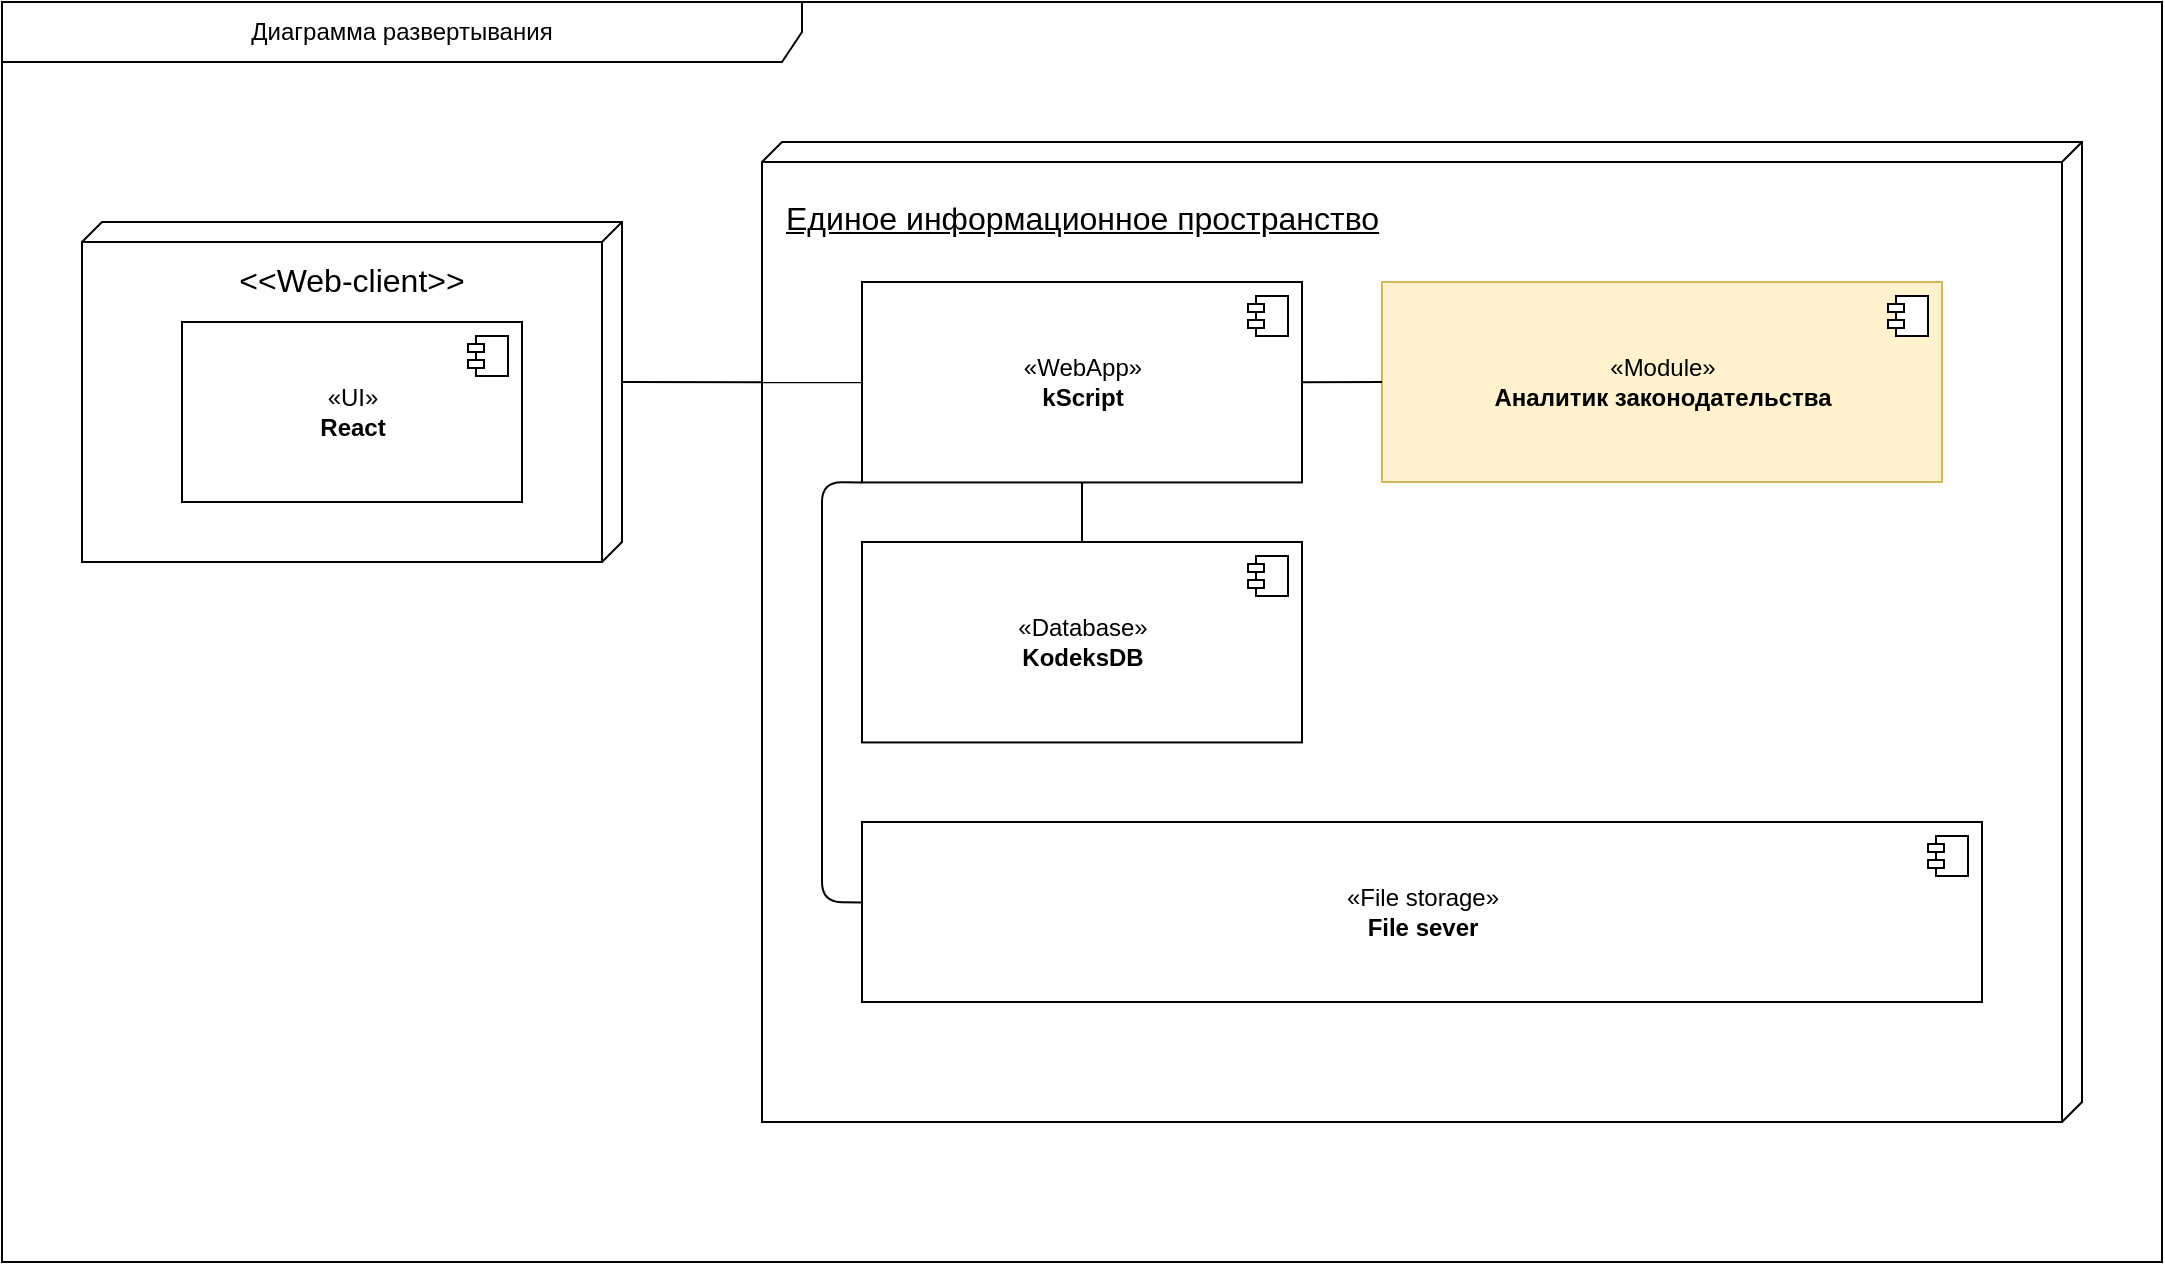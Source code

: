 <mxfile version="14.1.8" type="device"><diagram name="Page-1" id="e7e014a7-5840-1c2e-5031-d8a46d1fe8dd"><mxGraphModel dx="2979" dy="1343" grid="1" gridSize="10" guides="1" tooltips="1" connect="1" arrows="1" fold="1" page="1" pageScale="1" pageWidth="1169" pageHeight="826" background="none" math="0" shadow="0"><root><mxCell id="0"/><mxCell id="1" parent="0"/><mxCell id="31887JfQ04T_51z_vyh9-67" value="Диаграмма развертывания" style="shape=umlFrame;whiteSpace=wrap;html=1;width=400;height=30;" parent="1" vertex="1"><mxGeometry x="-250" y="230" width="1080" height="630" as="geometry"/></mxCell><mxCell id="Ja1YPHmaNhb-Zqx3PZYz-25" value="" style="group;fillColor=#ffffff;" parent="1" vertex="1" connectable="0"><mxGeometry x="110" y="290" width="680.0" height="500" as="geometry"/></mxCell><mxCell id="Ja1YPHmaNhb-Zqx3PZYz-32" value="" style="group" parent="Ja1YPHmaNhb-Zqx3PZYz-25" vertex="1" connectable="0"><mxGeometry x="20" y="10" width="660.0" height="490" as="geometry"/></mxCell><mxCell id="Ja1YPHmaNhb-Zqx3PZYz-26" value="&lt;span&gt;&lt;br&gt;&lt;br&gt;&lt;br&gt;&lt;/span&gt;" style="verticalAlign=top;align=center;spacingTop=35;spacingLeft=2;spacingRight=12;shape=cube;size=10;direction=south;fontStyle=4;html=1;labelBackgroundColor=none;fillColor=none;fontSize=16;fontColor=none;" parent="Ja1YPHmaNhb-Zqx3PZYz-32" vertex="1"><mxGeometry width="660.0" height="490" as="geometry"/></mxCell><mxCell id="Ja1YPHmaNhb-Zqx3PZYz-27" value="&lt;u&gt;Единое информационное пространство&lt;/u&gt;" style="text;whiteSpace=wrap;html=1;fontSize=16;fontColor=none;align=left;" parent="Ja1YPHmaNhb-Zqx3PZYz-32" vertex="1"><mxGeometry x="10" y="22.273" width="630" height="40.069" as="geometry"/></mxCell><mxCell id="Ja1YPHmaNhb-Zqx3PZYz-37" value="«WebApp»&lt;br&gt;&lt;b&gt;kScript&lt;/b&gt;" style="html=1;dropTarget=0;align=center;" parent="Ja1YPHmaNhb-Zqx3PZYz-32" vertex="1"><mxGeometry x="50" y="69.997" width="220" height="100.227" as="geometry"/></mxCell><mxCell id="Ja1YPHmaNhb-Zqx3PZYz-38" value="" style="shape=module;jettyWidth=8;jettyHeight=4;" parent="Ja1YPHmaNhb-Zqx3PZYz-37" vertex="1"><mxGeometry x="1" width="20" height="20" relative="1" as="geometry"><mxPoint x="-27" y="7" as="offset"/></mxGeometry></mxCell><mxCell id="Ja1YPHmaNhb-Zqx3PZYz-33" value="«Database»&lt;br&gt;&lt;b&gt;KodeksDB&lt;/b&gt;" style="html=1;dropTarget=0;align=center;" parent="Ja1YPHmaNhb-Zqx3PZYz-32" vertex="1"><mxGeometry x="50" y="199.996" width="220" height="100.227" as="geometry"/></mxCell><mxCell id="Ja1YPHmaNhb-Zqx3PZYz-34" value="" style="shape=module;jettyWidth=8;jettyHeight=4;" parent="Ja1YPHmaNhb-Zqx3PZYz-33" vertex="1"><mxGeometry x="1" width="20" height="20" relative="1" as="geometry"><mxPoint x="-27" y="7" as="offset"/></mxGeometry></mxCell><mxCell id="Ja1YPHmaNhb-Zqx3PZYz-41" value="«File storage»&lt;br&gt;&lt;b&gt;File sever&lt;/b&gt;" style="html=1;dropTarget=0;align=center;" parent="Ja1YPHmaNhb-Zqx3PZYz-32" vertex="1"><mxGeometry x="50" y="340" width="560" height="90" as="geometry"/></mxCell><mxCell id="Ja1YPHmaNhb-Zqx3PZYz-42" value="" style="shape=module;jettyWidth=8;jettyHeight=4;" parent="Ja1YPHmaNhb-Zqx3PZYz-41" vertex="1"><mxGeometry x="1" width="20" height="20" relative="1" as="geometry"><mxPoint x="-27" y="7" as="offset"/></mxGeometry></mxCell><mxCell id="Ja1YPHmaNhb-Zqx3PZYz-44" value="" style="endArrow=none;html=1;entryX=0.5;entryY=1;entryDx=0;entryDy=0;exitX=0.5;exitY=0;exitDx=0;exitDy=0;" parent="Ja1YPHmaNhb-Zqx3PZYz-32" source="Ja1YPHmaNhb-Zqx3PZYz-33" target="Ja1YPHmaNhb-Zqx3PZYz-37" edge="1"><mxGeometry width="50" height="50" relative="1" as="geometry"><mxPoint x="540" y="290" as="sourcePoint"/><mxPoint x="590" y="240" as="targetPoint"/></mxGeometry></mxCell><mxCell id="Ja1YPHmaNhb-Zqx3PZYz-45" value="" style="endArrow=none;html=1;entryX=0;entryY=1;entryDx=0;entryDy=0;exitX=0.776;exitY=0.924;exitDx=0;exitDy=0;exitPerimeter=0;" parent="Ja1YPHmaNhb-Zqx3PZYz-32" source="Ja1YPHmaNhb-Zqx3PZYz-26" target="Ja1YPHmaNhb-Zqx3PZYz-37" edge="1"><mxGeometry width="50" height="50" relative="1" as="geometry"><mxPoint x="330" y="300" as="sourcePoint"/><mxPoint x="590" y="240" as="targetPoint"/><Array as="points"><mxPoint x="30" y="380"/><mxPoint x="30" y="270"/><mxPoint x="30" y="170"/></Array></mxGeometry></mxCell><mxCell id="Ja1YPHmaNhb-Zqx3PZYz-39" value="«Module»&lt;br&gt;&lt;b&gt;Аналитик законодательства&lt;/b&gt;" style="html=1;dropTarget=0;align=center;fillColor=#fff2cc;strokeColor=#d6b656;" parent="Ja1YPHmaNhb-Zqx3PZYz-32" vertex="1"><mxGeometry x="310" y="70" width="280" height="100" as="geometry"/></mxCell><mxCell id="Ja1YPHmaNhb-Zqx3PZYz-40" value="" style="shape=module;jettyWidth=8;jettyHeight=4;" parent="Ja1YPHmaNhb-Zqx3PZYz-39" vertex="1"><mxGeometry x="1" width="20" height="20" relative="1" as="geometry"><mxPoint x="-27" y="7" as="offset"/></mxGeometry></mxCell><mxCell id="Ja1YPHmaNhb-Zqx3PZYz-46" value="" style="endArrow=none;html=1;entryX=0;entryY=0.5;entryDx=0;entryDy=0;exitX=1;exitY=0.5;exitDx=0;exitDy=0;" parent="Ja1YPHmaNhb-Zqx3PZYz-32" source="Ja1YPHmaNhb-Zqx3PZYz-37" target="Ja1YPHmaNhb-Zqx3PZYz-39" edge="1"><mxGeometry width="50" height="50" relative="1" as="geometry"><mxPoint x="540" y="290" as="sourcePoint"/><mxPoint x="590" y="240" as="targetPoint"/></mxGeometry></mxCell><mxCell id="Ja1YPHmaNhb-Zqx3PZYz-47" value="" style="group;fillColor=#ffffff;" parent="1" vertex="1" connectable="0"><mxGeometry x="-210" y="340" width="270" height="170" as="geometry"/></mxCell><mxCell id="Ja1YPHmaNhb-Zqx3PZYz-48" value="" style="verticalAlign=top;align=center;spacingTop=35;spacingLeft=2;spacingRight=12;shape=cube;size=10;direction=south;fontStyle=4;html=1;labelBackgroundColor=none;fillColor=none;fontSize=16;fontColor=none;" parent="Ja1YPHmaNhb-Zqx3PZYz-47" vertex="1"><mxGeometry width="270.0" height="170" as="geometry"/></mxCell><mxCell id="Ja1YPHmaNhb-Zqx3PZYz-49" value="&lt;span&gt;&amp;lt;&amp;lt;Web-client&amp;gt;&amp;gt;&lt;/span&gt;" style="text;whiteSpace=wrap;html=1;fontSize=16;fontColor=none;align=center;" parent="Ja1YPHmaNhb-Zqx3PZYz-47" vertex="1"><mxGeometry x="13.846" y="12.593" width="242.308" height="18.889" as="geometry"/></mxCell><mxCell id="Ja1YPHmaNhb-Zqx3PZYz-56" value="«UI»&lt;br&gt;&lt;b&gt;React&lt;/b&gt;" style="html=1;dropTarget=0;align=center;" parent="Ja1YPHmaNhb-Zqx3PZYz-47" vertex="1"><mxGeometry x="50" y="50" width="170" height="90" as="geometry"/></mxCell><mxCell id="Ja1YPHmaNhb-Zqx3PZYz-57" value="" style="shape=module;jettyWidth=8;jettyHeight=4;" parent="Ja1YPHmaNhb-Zqx3PZYz-56" vertex="1"><mxGeometry x="1" width="20" height="20" relative="1" as="geometry"><mxPoint x="-27" y="7" as="offset"/></mxGeometry></mxCell><mxCell id="Ja1YPHmaNhb-Zqx3PZYz-58" value="" style="endArrow=none;html=1;exitX=0;exitY=0;exitDx=80;exitDy=0;exitPerimeter=0;entryX=0;entryY=0.5;entryDx=0;entryDy=0;" parent="1" source="Ja1YPHmaNhb-Zqx3PZYz-48" target="Ja1YPHmaNhb-Zqx3PZYz-37" edge="1"><mxGeometry width="50" height="50" relative="1" as="geometry"><mxPoint x="400" y="410" as="sourcePoint"/><mxPoint x="450" y="360" as="targetPoint"/></mxGeometry></mxCell></root></mxGraphModel></diagram></mxfile>